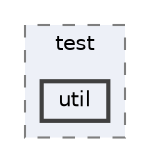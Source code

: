 digraph "repository/cal-testing/src/test/java/com/sterlite/cal/test/util"
{
 // LATEX_PDF_SIZE
  bgcolor="transparent";
  edge [fontname=Helvetica,fontsize=10,labelfontname=Helvetica,labelfontsize=10];
  node [fontname=Helvetica,fontsize=10,shape=box,height=0.2,width=0.4];
  compound=true
  subgraph clusterdir_bc5bad33ea7ced516d34454689b487e3 {
    graph [ bgcolor="#edf0f7", pencolor="grey50", label="test", fontname=Helvetica,fontsize=10 style="filled,dashed", URL="dir_bc5bad33ea7ced516d34454689b487e3.html",tooltip=""]
  dir_e9af7f2379201fa755267ed98552d029 [label="util", fillcolor="#edf0f7", color="grey25", style="filled,bold", URL="dir_e9af7f2379201fa755267ed98552d029.html",tooltip=""];
  }
}
